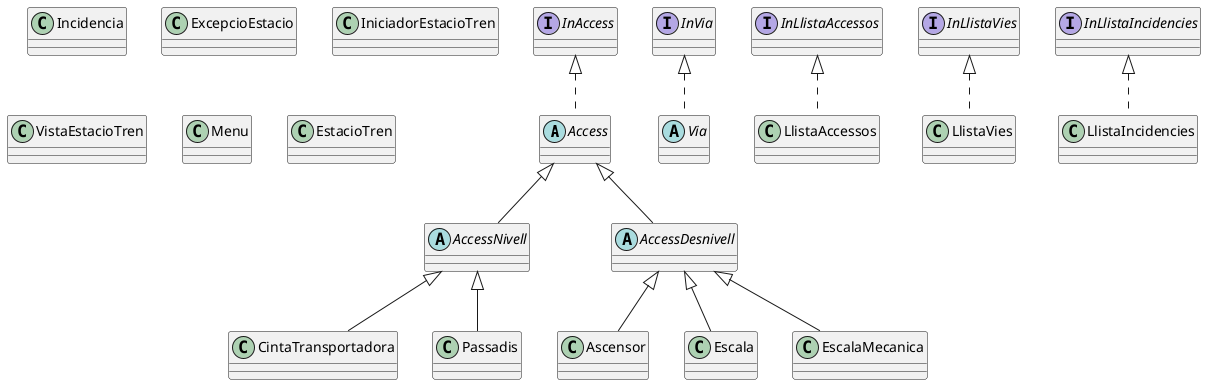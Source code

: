 
'https://plantuml.com/sequence-diagram

autonumber

Access --> InAccess
AccessDesnivell --> Access
AccessNivell --> Access
Ascensor -->AccessDesnivell
Escala -->AccessDesnivell
EscalaMecanica --> AccessDesnivell
CintaTransportadora --> AccessNivell
Passadis --> AccessNivell
Via --> InVia
LListaVies --> InLlistaVies
LlistaAccessos --> InLlistaAccessos
LlistaIncidencies --> InLlistaIncidencies

@startuml
abstract Access
abstract Via
abstract AccessNivell
abstract AccessDesnivell
interface InAccess
interface InVia
interface InLlistaAccessos
interface InLlistaVies
interface InLlistaIncidencies
class Incidencia
class ExcepcioEstacio
class IniciadorEstacioTren
class VistaEstacioTren
class Menu
class EstacioTren


InAccess <|.. Access
Access <|-- AccessDesnivell
Access <|-- AccessNivell
AccessDesnivell <|-- Ascensor
AccessDesnivell <|-- Escala
AccessDesnivell <|-- EscalaMecanica
AccessNivell <|-- CintaTransportadora
AccessNivell <|-- Passadis
InVia <|.. Via
InLlistaAccessos <|.. LlistaAccessos
InLlistaVies <|.. LlistaVies
InLlistaIncidencies <|.. LlistaIncidencies


@enduml

